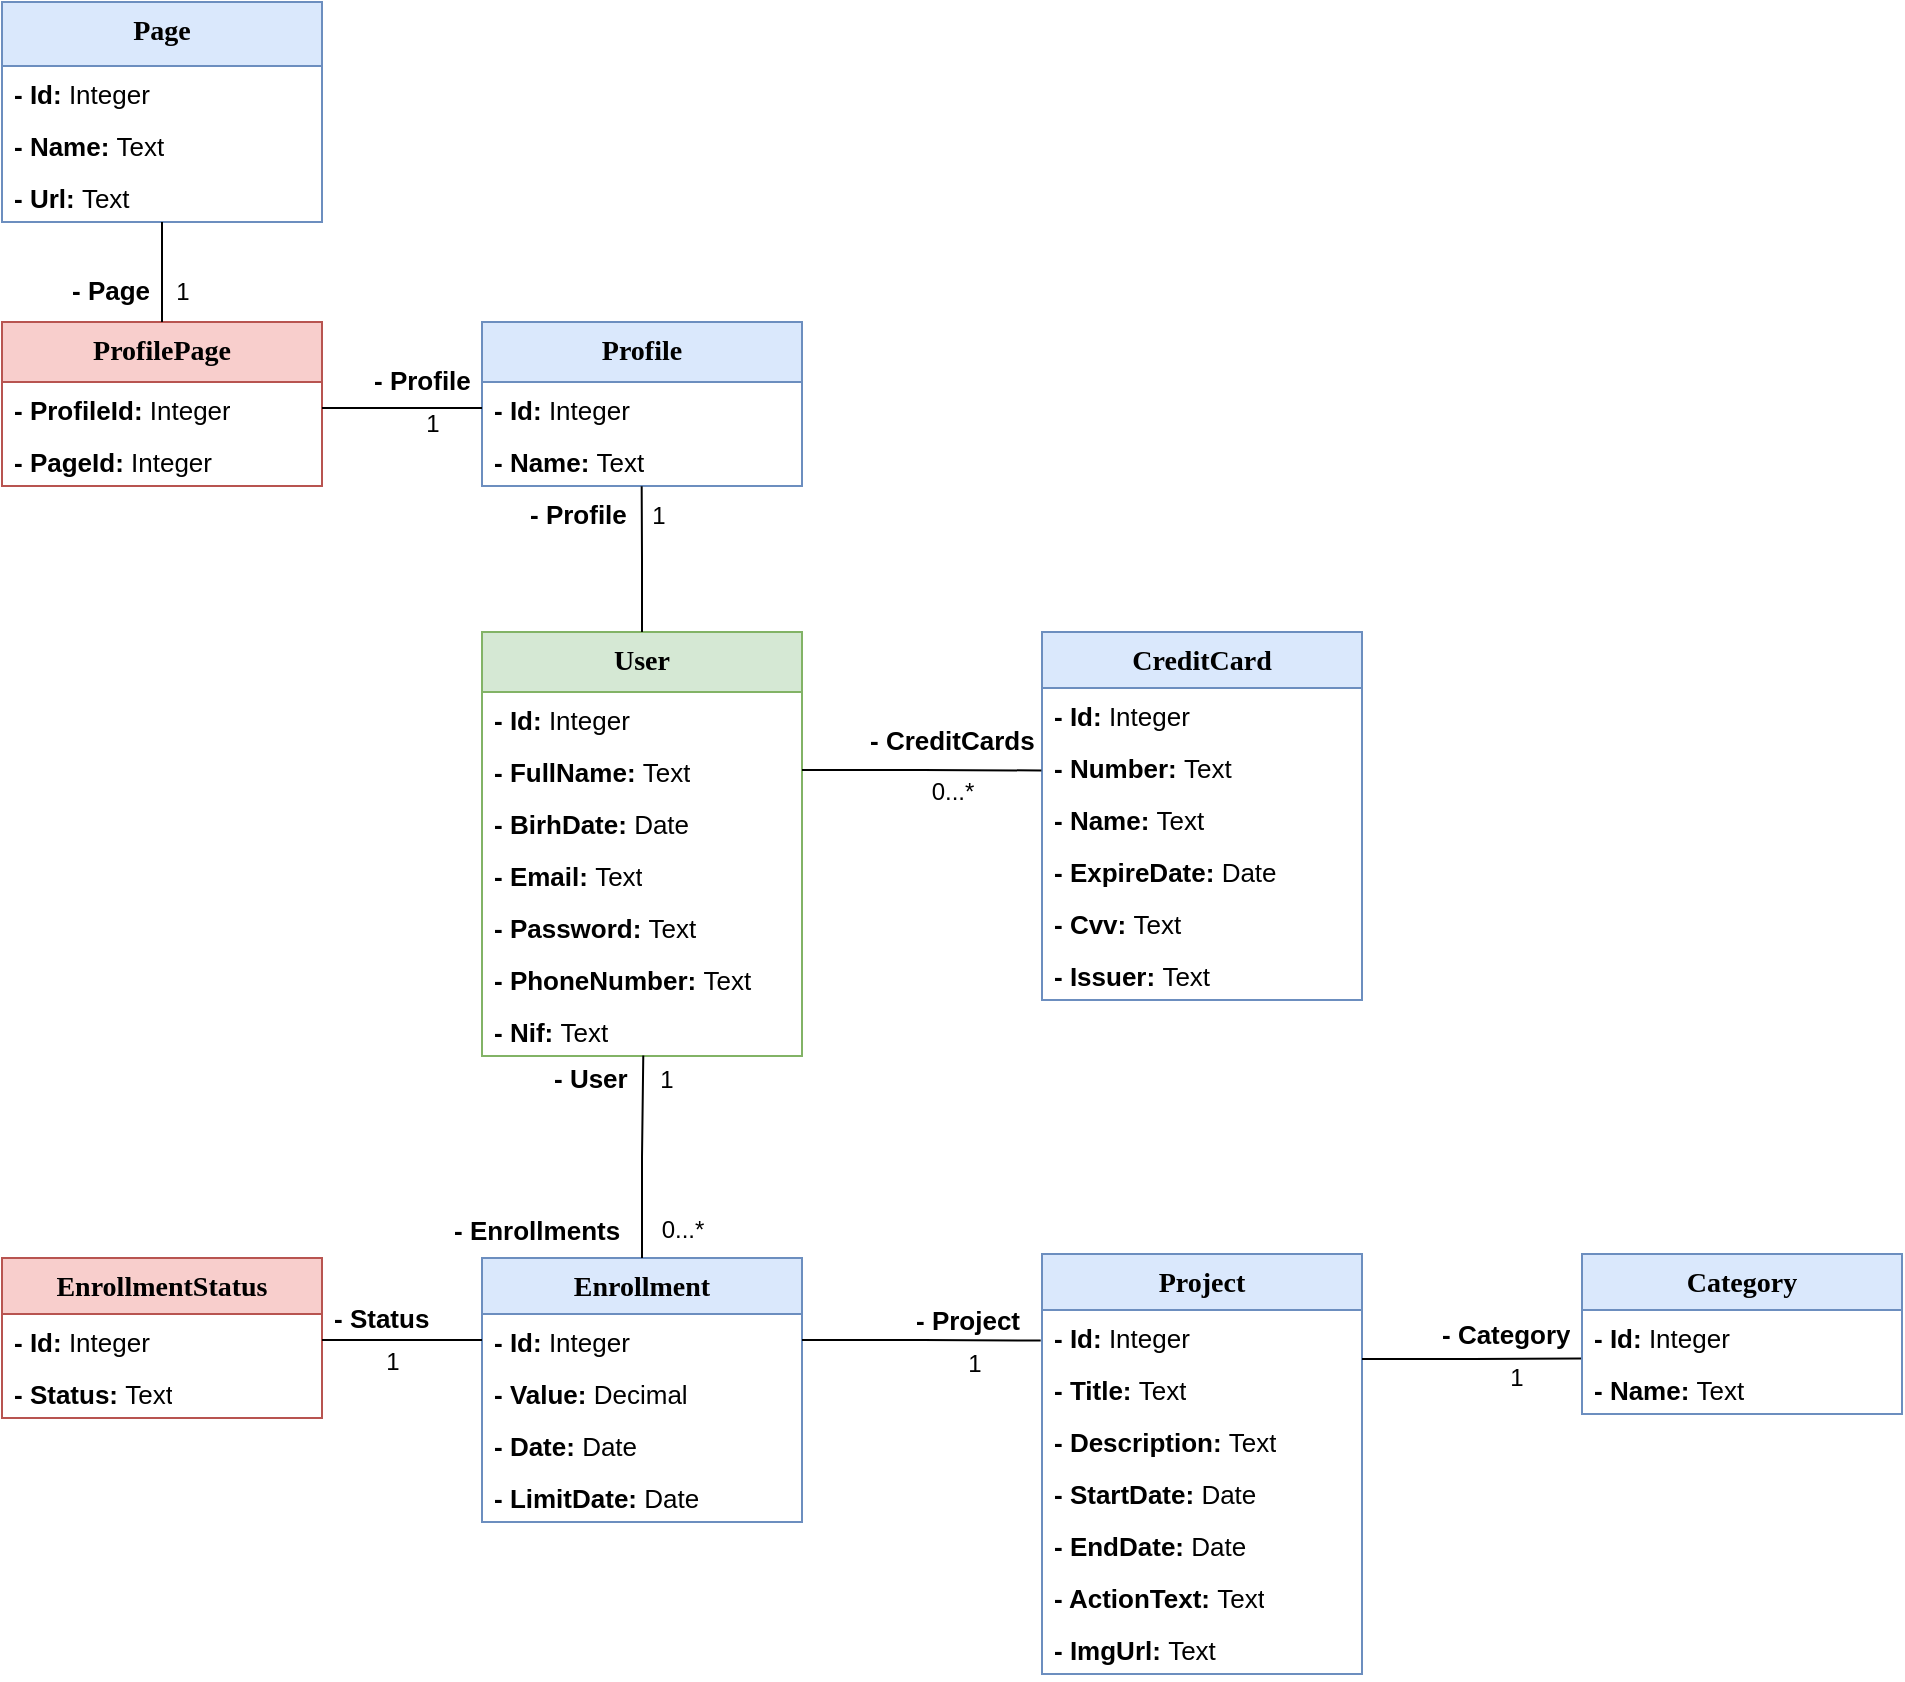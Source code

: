 <mxfile version="24.4.0" type="device">
  <diagram name="Página-1" id="xTLCnd_M59fMydqsBi_q">
    <mxGraphModel dx="1050" dy="621" grid="1" gridSize="10" guides="1" tooltips="1" connect="1" arrows="1" fold="1" page="1" pageScale="1" pageWidth="827" pageHeight="1169" math="0" shadow="0">
      <root>
        <mxCell id="0" />
        <mxCell id="1" parent="0" />
        <mxCell id="pDyTh3AD9YmEeETg7k1b-1" value="&lt;font style=&quot;font-size: 14px;&quot;&gt;User&lt;/font&gt;" style="swimlane;fontStyle=1;align=center;verticalAlign=top;childLayout=stackLayout;horizontal=1;startSize=30;horizontalStack=0;resizeParent=1;resizeParentMax=0;resizeLast=0;collapsible=1;marginBottom=0;whiteSpace=wrap;html=1;fontFamily=Comic Sans MS;fontSize=13;fillColor=#d5e8d4;strokeColor=#82b366;" parent="1" vertex="1">
          <mxGeometry x="300" y="325" width="160" height="212" as="geometry" />
        </mxCell>
        <mxCell id="pDyTh3AD9YmEeETg7k1b-2" value="&lt;b style=&quot;font-size: 13px;&quot;&gt;- Id:&lt;/b&gt;&amp;nbsp;Integer" style="text;strokeColor=none;fillColor=none;align=left;verticalAlign=top;spacingLeft=4;spacingRight=4;overflow=hidden;rotatable=0;points=[[0,0.5],[1,0.5]];portConstraint=eastwest;whiteSpace=wrap;html=1;fontSize=13;" parent="pDyTh3AD9YmEeETg7k1b-1" vertex="1">
          <mxGeometry y="30" width="160" height="26" as="geometry" />
        </mxCell>
        <mxCell id="pDyTh3AD9YmEeETg7k1b-18" value="&lt;b style=&quot;font-size: 13px;&quot;&gt;- FullName:&lt;/b&gt;&amp;nbsp;Text" style="text;strokeColor=none;fillColor=none;align=left;verticalAlign=top;spacingLeft=4;spacingRight=4;overflow=hidden;rotatable=0;points=[[0,0.5],[1,0.5]];portConstraint=eastwest;whiteSpace=wrap;html=1;fontSize=13;" parent="pDyTh3AD9YmEeETg7k1b-1" vertex="1">
          <mxGeometry y="56" width="160" height="26" as="geometry" />
        </mxCell>
        <mxCell id="pDyTh3AD9YmEeETg7k1b-19" value="&lt;b style=&quot;font-size: 13px;&quot;&gt;- BirhDate:&lt;/b&gt;&amp;nbsp;Date" style="text;strokeColor=none;fillColor=none;align=left;verticalAlign=top;spacingLeft=4;spacingRight=4;overflow=hidden;rotatable=0;points=[[0,0.5],[1,0.5]];portConstraint=eastwest;whiteSpace=wrap;html=1;fontSize=13;" parent="pDyTh3AD9YmEeETg7k1b-1" vertex="1">
          <mxGeometry y="82" width="160" height="26" as="geometry" />
        </mxCell>
        <mxCell id="QrDRU5Gdt4Wufpx7hzYx-3" value="&lt;b style=&quot;font-size: 13px;&quot;&gt;- Email:&lt;/b&gt;&amp;nbsp;Text" style="text;strokeColor=none;fillColor=none;align=left;verticalAlign=top;spacingLeft=4;spacingRight=4;overflow=hidden;rotatable=0;points=[[0,0.5],[1,0.5]];portConstraint=eastwest;whiteSpace=wrap;html=1;fontSize=13;" parent="pDyTh3AD9YmEeETg7k1b-1" vertex="1">
          <mxGeometry y="108" width="160" height="26" as="geometry" />
        </mxCell>
        <mxCell id="QrDRU5Gdt4Wufpx7hzYx-4" value="&lt;b style=&quot;font-size: 13px;&quot;&gt;- Password:&lt;/b&gt;&amp;nbsp;Text" style="text;strokeColor=none;fillColor=none;align=left;verticalAlign=top;spacingLeft=4;spacingRight=4;overflow=hidden;rotatable=0;points=[[0,0.5],[1,0.5]];portConstraint=eastwest;whiteSpace=wrap;html=1;fontSize=13;" parent="pDyTh3AD9YmEeETg7k1b-1" vertex="1">
          <mxGeometry y="134" width="160" height="26" as="geometry" />
        </mxCell>
        <mxCell id="pDyTh3AD9YmEeETg7k1b-20" value="&lt;b style=&quot;font-size: 13px;&quot;&gt;- PhoneNumber:&lt;/b&gt;&amp;nbsp;Text" style="text;strokeColor=none;fillColor=none;align=left;verticalAlign=top;spacingLeft=4;spacingRight=4;overflow=hidden;rotatable=0;points=[[0,0.5],[1,0.5]];portConstraint=eastwest;whiteSpace=wrap;html=1;fontSize=13;" parent="pDyTh3AD9YmEeETg7k1b-1" vertex="1">
          <mxGeometry y="160" width="160" height="26" as="geometry" />
        </mxCell>
        <mxCell id="pDyTh3AD9YmEeETg7k1b-21" value="&lt;b style=&quot;font-size: 13px;&quot;&gt;- Nif:&lt;/b&gt;&amp;nbsp;Text" style="text;strokeColor=none;fillColor=none;align=left;verticalAlign=top;spacingLeft=4;spacingRight=4;overflow=hidden;rotatable=0;points=[[0,0.5],[1,0.5]];portConstraint=eastwest;whiteSpace=wrap;html=1;fontSize=13;" parent="pDyTh3AD9YmEeETg7k1b-1" vertex="1">
          <mxGeometry y="186" width="160" height="26" as="geometry" />
        </mxCell>
        <mxCell id="pDyTh3AD9YmEeETg7k1b-5" value="&lt;font style=&quot;font-size: 14px;&quot;&gt;Profile&lt;/font&gt;" style="swimlane;fontStyle=1;align=center;verticalAlign=top;childLayout=stackLayout;horizontal=1;startSize=30;horizontalStack=0;resizeParent=1;resizeParentMax=0;resizeLast=0;collapsible=1;marginBottom=0;whiteSpace=wrap;html=1;fontFamily=Comic Sans MS;fontSize=13;fillColor=#dae8fc;strokeColor=#6c8ebf;" parent="1" vertex="1">
          <mxGeometry x="300" y="170" width="160" height="82" as="geometry" />
        </mxCell>
        <mxCell id="pDyTh3AD9YmEeETg7k1b-6" value="&lt;b style=&quot;font-size: 13px;&quot;&gt;- Id:&lt;/b&gt;&amp;nbsp;Integer" style="text;strokeColor=none;fillColor=none;align=left;verticalAlign=top;spacingLeft=4;spacingRight=4;overflow=hidden;rotatable=0;points=[[0,0.5],[1,0.5]];portConstraint=eastwest;whiteSpace=wrap;html=1;fontSize=13;" parent="pDyTh3AD9YmEeETg7k1b-5" vertex="1">
          <mxGeometry y="30" width="160" height="26" as="geometry" />
        </mxCell>
        <mxCell id="pDyTh3AD9YmEeETg7k1b-22" value="&lt;b style=&quot;font-size: 13px;&quot;&gt;- Name:&lt;/b&gt;&amp;nbsp;Text" style="text;strokeColor=none;fillColor=none;align=left;verticalAlign=top;spacingLeft=4;spacingRight=4;overflow=hidden;rotatable=0;points=[[0,0.5],[1,0.5]];portConstraint=eastwest;whiteSpace=wrap;html=1;fontSize=13;" parent="pDyTh3AD9YmEeETg7k1b-5" vertex="1">
          <mxGeometry y="56" width="160" height="26" as="geometry" />
        </mxCell>
        <mxCell id="pDyTh3AD9YmEeETg7k1b-7" value="&lt;font style=&quot;font-size: 14px;&quot;&gt;Page&lt;/font&gt;" style="swimlane;fontStyle=1;align=center;verticalAlign=top;childLayout=stackLayout;horizontal=1;startSize=32;horizontalStack=0;resizeParent=1;resizeParentMax=0;resizeLast=0;collapsible=1;marginBottom=0;whiteSpace=wrap;html=1;fontFamily=Comic Sans MS;fontSize=13;fillColor=#dae8fc;strokeColor=#6c8ebf;" parent="1" vertex="1">
          <mxGeometry x="60" y="10" width="160" height="110" as="geometry" />
        </mxCell>
        <mxCell id="pDyTh3AD9YmEeETg7k1b-8" value="&lt;b style=&quot;font-size: 13px;&quot;&gt;- Id:&lt;/b&gt;&amp;nbsp;Integer" style="text;strokeColor=none;fillColor=none;align=left;verticalAlign=top;spacingLeft=4;spacingRight=4;overflow=hidden;rotatable=0;points=[[0,0.5],[1,0.5]];portConstraint=eastwest;whiteSpace=wrap;html=1;fontSize=13;" parent="pDyTh3AD9YmEeETg7k1b-7" vertex="1">
          <mxGeometry y="32" width="160" height="26" as="geometry" />
        </mxCell>
        <mxCell id="pDyTh3AD9YmEeETg7k1b-24" value="&lt;b style=&quot;font-size: 13px;&quot;&gt;- Name:&lt;/b&gt;&amp;nbsp;Text" style="text;strokeColor=none;fillColor=none;align=left;verticalAlign=top;spacingLeft=4;spacingRight=4;overflow=hidden;rotatable=0;points=[[0,0.5],[1,0.5]];portConstraint=eastwest;whiteSpace=wrap;html=1;fontSize=13;" parent="pDyTh3AD9YmEeETg7k1b-7" vertex="1">
          <mxGeometry y="58" width="160" height="26" as="geometry" />
        </mxCell>
        <mxCell id="pDyTh3AD9YmEeETg7k1b-25" value="&lt;b style=&quot;font-size: 13px;&quot;&gt;- Url:&lt;/b&gt;&amp;nbsp;Text" style="text;strokeColor=none;fillColor=none;align=left;verticalAlign=top;spacingLeft=4;spacingRight=4;overflow=hidden;rotatable=0;points=[[0,0.5],[1,0.5]];portConstraint=eastwest;whiteSpace=wrap;html=1;fontSize=13;" parent="pDyTh3AD9YmEeETg7k1b-7" vertex="1">
          <mxGeometry y="84" width="160" height="26" as="geometry" />
        </mxCell>
        <mxCell id="pDyTh3AD9YmEeETg7k1b-9" value="&lt;font style=&quot;font-size: 14px;&quot;&gt;ProfilePage&lt;/font&gt;" style="swimlane;fontStyle=1;align=center;verticalAlign=top;childLayout=stackLayout;horizontal=1;startSize=30;horizontalStack=0;resizeParent=1;resizeParentMax=0;resizeLast=0;collapsible=1;marginBottom=0;whiteSpace=wrap;html=1;fontFamily=Comic Sans MS;fontSize=13;fillColor=#f8cecc;strokeColor=#b85450;" parent="1" vertex="1">
          <mxGeometry x="60" y="170" width="160" height="82" as="geometry" />
        </mxCell>
        <mxCell id="pDyTh3AD9YmEeETg7k1b-10" value="&lt;b style=&quot;font-size: 13px;&quot;&gt;- ProfileId:&lt;/b&gt;&amp;nbsp;Integer" style="text;strokeColor=none;fillColor=none;align=left;verticalAlign=top;spacingLeft=4;spacingRight=4;overflow=hidden;rotatable=0;points=[[0,0.5],[1,0.5]];portConstraint=eastwest;whiteSpace=wrap;html=1;fontSize=13;" parent="pDyTh3AD9YmEeETg7k1b-9" vertex="1">
          <mxGeometry y="30" width="160" height="26" as="geometry" />
        </mxCell>
        <mxCell id="pDyTh3AD9YmEeETg7k1b-23" value="&lt;b style=&quot;font-size: 13px;&quot;&gt;- PageId:&lt;/b&gt;&amp;nbsp;Integer" style="text;strokeColor=none;fillColor=none;align=left;verticalAlign=top;spacingLeft=4;spacingRight=4;overflow=hidden;rotatable=0;points=[[0,0.5],[1,0.5]];portConstraint=eastwest;whiteSpace=wrap;html=1;fontSize=13;" parent="pDyTh3AD9YmEeETg7k1b-9" vertex="1">
          <mxGeometry y="56" width="160" height="26" as="geometry" />
        </mxCell>
        <mxCell id="pDyTh3AD9YmEeETg7k1b-11" value="&lt;font style=&quot;font-size: 14px;&quot;&gt;CreditCard&lt;/font&gt;" style="swimlane;fontStyle=1;align=center;verticalAlign=top;childLayout=stackLayout;horizontal=1;startSize=28;horizontalStack=0;resizeParent=1;resizeParentMax=0;resizeLast=0;collapsible=1;marginBottom=0;whiteSpace=wrap;html=1;fontFamily=Comic Sans MS;fontSize=13;fillColor=#dae8fc;strokeColor=#6c8ebf;" parent="1" vertex="1">
          <mxGeometry x="580" y="325" width="160" height="184" as="geometry" />
        </mxCell>
        <mxCell id="pDyTh3AD9YmEeETg7k1b-12" value="&lt;b style=&quot;font-size: 13px;&quot;&gt;- Id:&lt;/b&gt;&amp;nbsp;Integer" style="text;strokeColor=none;fillColor=none;align=left;verticalAlign=top;spacingLeft=4;spacingRight=4;overflow=hidden;rotatable=0;points=[[0,0.5],[1,0.5]];portConstraint=eastwest;whiteSpace=wrap;html=1;fontSize=13;" parent="pDyTh3AD9YmEeETg7k1b-11" vertex="1">
          <mxGeometry y="28" width="160" height="26" as="geometry" />
        </mxCell>
        <mxCell id="pDyTh3AD9YmEeETg7k1b-42" value="&lt;b style=&quot;font-size: 13px;&quot;&gt;- Number:&lt;/b&gt;&amp;nbsp;Text" style="text;strokeColor=none;fillColor=none;align=left;verticalAlign=top;spacingLeft=4;spacingRight=4;overflow=hidden;rotatable=0;points=[[0,0.5],[1,0.5]];portConstraint=eastwest;whiteSpace=wrap;html=1;fontSize=13;" parent="pDyTh3AD9YmEeETg7k1b-11" vertex="1">
          <mxGeometry y="54" width="160" height="26" as="geometry" />
        </mxCell>
        <mxCell id="pDyTh3AD9YmEeETg7k1b-43" value="&lt;b style=&quot;font-size: 13px;&quot;&gt;- Name:&lt;/b&gt;&amp;nbsp;Text" style="text;strokeColor=none;fillColor=none;align=left;verticalAlign=top;spacingLeft=4;spacingRight=4;overflow=hidden;rotatable=0;points=[[0,0.5],[1,0.5]];portConstraint=eastwest;whiteSpace=wrap;html=1;fontSize=13;" parent="pDyTh3AD9YmEeETg7k1b-11" vertex="1">
          <mxGeometry y="80" width="160" height="26" as="geometry" />
        </mxCell>
        <mxCell id="pDyTh3AD9YmEeETg7k1b-70" value="&lt;b style=&quot;font-size: 13px;&quot;&gt;- ExpireDate:&lt;/b&gt;&amp;nbsp;Date" style="text;strokeColor=none;fillColor=none;align=left;verticalAlign=top;spacingLeft=4;spacingRight=4;overflow=hidden;rotatable=0;points=[[0,0.5],[1,0.5]];portConstraint=eastwest;whiteSpace=wrap;html=1;fontSize=13;" parent="pDyTh3AD9YmEeETg7k1b-11" vertex="1">
          <mxGeometry y="106" width="160" height="26" as="geometry" />
        </mxCell>
        <mxCell id="pDyTh3AD9YmEeETg7k1b-69" value="&lt;b style=&quot;font-size: 13px;&quot;&gt;- Cvv:&lt;/b&gt;&amp;nbsp;Text" style="text;strokeColor=none;fillColor=none;align=left;verticalAlign=top;spacingLeft=4;spacingRight=4;overflow=hidden;rotatable=0;points=[[0,0.5],[1,0.5]];portConstraint=eastwest;whiteSpace=wrap;html=1;fontSize=13;" parent="pDyTh3AD9YmEeETg7k1b-11" vertex="1">
          <mxGeometry y="132" width="160" height="26" as="geometry" />
        </mxCell>
        <mxCell id="RDFkRr_1XFCxt_hYHB5b-1" value="&lt;b style=&quot;font-size: 13px;&quot;&gt;- Issuer:&lt;/b&gt;&amp;nbsp;Text" style="text;strokeColor=none;fillColor=none;align=left;verticalAlign=top;spacingLeft=4;spacingRight=4;overflow=hidden;rotatable=0;points=[[0,0.5],[1,0.5]];portConstraint=eastwest;whiteSpace=wrap;html=1;fontSize=13;" vertex="1" parent="pDyTh3AD9YmEeETg7k1b-11">
          <mxGeometry y="158" width="160" height="26" as="geometry" />
        </mxCell>
        <mxCell id="pDyTh3AD9YmEeETg7k1b-13" value="&lt;font style=&quot;font-size: 14px;&quot;&gt;Project&lt;/font&gt;" style="swimlane;fontStyle=1;align=center;verticalAlign=top;childLayout=stackLayout;horizontal=1;startSize=28;horizontalStack=0;resizeParent=1;resizeParentMax=0;resizeLast=0;collapsible=1;marginBottom=0;whiteSpace=wrap;html=1;fontFamily=Comic Sans MS;fontSize=13;fillColor=#dae8fc;strokeColor=#6c8ebf;" parent="1" vertex="1">
          <mxGeometry x="580" y="636" width="160" height="210" as="geometry" />
        </mxCell>
        <mxCell id="pDyTh3AD9YmEeETg7k1b-14" value="&lt;b style=&quot;font-size: 13px;&quot;&gt;- Id:&lt;/b&gt;&amp;nbsp;Integer" style="text;strokeColor=none;fillColor=none;align=left;verticalAlign=top;spacingLeft=4;spacingRight=4;overflow=hidden;rotatable=0;points=[[0,0.5],[1,0.5]];portConstraint=eastwest;whiteSpace=wrap;html=1;fontSize=13;" parent="pDyTh3AD9YmEeETg7k1b-13" vertex="1">
          <mxGeometry y="28" width="160" height="26" as="geometry" />
        </mxCell>
        <mxCell id="pDyTh3AD9YmEeETg7k1b-55" value="&lt;b style=&quot;font-size: 13px;&quot;&gt;- Title:&lt;/b&gt;&amp;nbsp;Text" style="text;strokeColor=none;fillColor=none;align=left;verticalAlign=top;spacingLeft=4;spacingRight=4;overflow=hidden;rotatable=0;points=[[0,0.5],[1,0.5]];portConstraint=eastwest;whiteSpace=wrap;html=1;fontSize=13;" parent="pDyTh3AD9YmEeETg7k1b-13" vertex="1">
          <mxGeometry y="54" width="160" height="26" as="geometry" />
        </mxCell>
        <mxCell id="pDyTh3AD9YmEeETg7k1b-56" value="&lt;b style=&quot;font-size: 13px;&quot;&gt;- Description:&lt;/b&gt;&amp;nbsp;Text" style="text;strokeColor=none;fillColor=none;align=left;verticalAlign=top;spacingLeft=4;spacingRight=4;overflow=hidden;rotatable=0;points=[[0,0.5],[1,0.5]];portConstraint=eastwest;whiteSpace=wrap;html=1;fontSize=13;" parent="pDyTh3AD9YmEeETg7k1b-13" vertex="1">
          <mxGeometry y="80" width="160" height="26" as="geometry" />
        </mxCell>
        <mxCell id="pDyTh3AD9YmEeETg7k1b-57" value="&lt;b style=&quot;font-size: 13px;&quot;&gt;- StartDate:&lt;/b&gt;&amp;nbsp;Date" style="text;strokeColor=none;fillColor=none;align=left;verticalAlign=top;spacingLeft=4;spacingRight=4;overflow=hidden;rotatable=0;points=[[0,0.5],[1,0.5]];portConstraint=eastwest;whiteSpace=wrap;html=1;fontSize=13;" parent="pDyTh3AD9YmEeETg7k1b-13" vertex="1">
          <mxGeometry y="106" width="160" height="26" as="geometry" />
        </mxCell>
        <mxCell id="pDyTh3AD9YmEeETg7k1b-58" value="&lt;b style=&quot;font-size: 13px;&quot;&gt;- EndDate:&lt;/b&gt;&amp;nbsp;Date" style="text;strokeColor=none;fillColor=none;align=left;verticalAlign=top;spacingLeft=4;spacingRight=4;overflow=hidden;rotatable=0;points=[[0,0.5],[1,0.5]];portConstraint=eastwest;whiteSpace=wrap;html=1;fontSize=13;" parent="pDyTh3AD9YmEeETg7k1b-13" vertex="1">
          <mxGeometry y="132" width="160" height="26" as="geometry" />
        </mxCell>
        <mxCell id="pDyTh3AD9YmEeETg7k1b-73" value="&lt;b style=&quot;font-size: 13px;&quot;&gt;- ActionText:&lt;/b&gt;&amp;nbsp;Text" style="text;strokeColor=none;fillColor=none;align=left;verticalAlign=top;spacingLeft=4;spacingRight=4;overflow=hidden;rotatable=0;points=[[0,0.5],[1,0.5]];portConstraint=eastwest;whiteSpace=wrap;html=1;fontSize=13;" parent="pDyTh3AD9YmEeETg7k1b-13" vertex="1">
          <mxGeometry y="158" width="160" height="26" as="geometry" />
        </mxCell>
        <mxCell id="pDyTh3AD9YmEeETg7k1b-74" value="&lt;b style=&quot;font-size: 13px;&quot;&gt;- ImgUrl:&lt;/b&gt;&amp;nbsp;Text" style="text;strokeColor=none;fillColor=none;align=left;verticalAlign=top;spacingLeft=4;spacingRight=4;overflow=hidden;rotatable=0;points=[[0,0.5],[1,0.5]];portConstraint=eastwest;whiteSpace=wrap;html=1;fontSize=13;" parent="pDyTh3AD9YmEeETg7k1b-13" vertex="1">
          <mxGeometry y="184" width="160" height="26" as="geometry" />
        </mxCell>
        <mxCell id="pDyTh3AD9YmEeETg7k1b-15" value="&lt;font style=&quot;font-size: 14px;&quot;&gt;Enrollment&lt;/font&gt;" style="swimlane;fontStyle=1;align=center;verticalAlign=top;childLayout=stackLayout;horizontal=1;startSize=28;horizontalStack=0;resizeParent=1;resizeParentMax=0;resizeLast=0;collapsible=1;marginBottom=0;whiteSpace=wrap;html=1;fontFamily=Comic Sans MS;fontSize=13;fillColor=#dae8fc;strokeColor=#6c8ebf;" parent="1" vertex="1">
          <mxGeometry x="300" y="638" width="160" height="132" as="geometry" />
        </mxCell>
        <mxCell id="pDyTh3AD9YmEeETg7k1b-16" value="&lt;b style=&quot;font-size: 13px;&quot;&gt;- Id:&lt;/b&gt;&amp;nbsp;Integer" style="text;strokeColor=none;fillColor=none;align=left;verticalAlign=top;spacingLeft=4;spacingRight=4;overflow=hidden;rotatable=0;points=[[0,0.5],[1,0.5]];portConstraint=eastwest;whiteSpace=wrap;html=1;fontSize=13;" parent="pDyTh3AD9YmEeETg7k1b-15" vertex="1">
          <mxGeometry y="28" width="160" height="26" as="geometry" />
        </mxCell>
        <mxCell id="qMd0-2EHVS-aVHU0qn0F-8" value="&lt;b style=&quot;font-size: 13px;&quot;&gt;- Value:&lt;/b&gt;&amp;nbsp;Decimal" style="text;strokeColor=none;fillColor=none;align=left;verticalAlign=top;spacingLeft=4;spacingRight=4;overflow=hidden;rotatable=0;points=[[0,0.5],[1,0.5]];portConstraint=eastwest;whiteSpace=wrap;html=1;fontSize=13;" parent="pDyTh3AD9YmEeETg7k1b-15" vertex="1">
          <mxGeometry y="54" width="160" height="26" as="geometry" />
        </mxCell>
        <mxCell id="pDyTh3AD9YmEeETg7k1b-60" value="&lt;b style=&quot;font-size: 13px;&quot;&gt;- Date:&lt;/b&gt;&amp;nbsp;Date" style="text;strokeColor=none;fillColor=none;align=left;verticalAlign=top;spacingLeft=4;spacingRight=4;overflow=hidden;rotatable=0;points=[[0,0.5],[1,0.5]];portConstraint=eastwest;whiteSpace=wrap;html=1;fontSize=13;" parent="pDyTh3AD9YmEeETg7k1b-15" vertex="1">
          <mxGeometry y="80" width="160" height="26" as="geometry" />
        </mxCell>
        <mxCell id="qMd0-2EHVS-aVHU0qn0F-6" value="&lt;b style=&quot;font-size: 13px;&quot;&gt;- LimitDate:&lt;/b&gt;&amp;nbsp;Date" style="text;strokeColor=none;fillColor=none;align=left;verticalAlign=top;spacingLeft=4;spacingRight=4;overflow=hidden;rotatable=0;points=[[0,0.5],[1,0.5]];portConstraint=eastwest;whiteSpace=wrap;html=1;fontSize=13;" parent="pDyTh3AD9YmEeETg7k1b-15" vertex="1">
          <mxGeometry y="106" width="160" height="26" as="geometry" />
        </mxCell>
        <mxCell id="pDyTh3AD9YmEeETg7k1b-29" style="edgeStyle=orthogonalEdgeStyle;rounded=0;orthogonalLoop=1;jettySize=auto;html=1;exitX=0.5;exitY=0;exitDx=0;exitDy=0;entryX=0.499;entryY=1.003;entryDx=0;entryDy=0;entryPerimeter=0;endArrow=none;endFill=0;" parent="1" source="pDyTh3AD9YmEeETg7k1b-1" target="pDyTh3AD9YmEeETg7k1b-22" edge="1">
          <mxGeometry relative="1" as="geometry" />
        </mxCell>
        <mxCell id="pDyTh3AD9YmEeETg7k1b-30" value="- Profile" style="text;strokeColor=none;fillColor=none;align=left;verticalAlign=top;spacingLeft=4;spacingRight=4;overflow=hidden;rotatable=0;points=[[0,0.5],[1,0.5]];portConstraint=eastwest;whiteSpace=wrap;html=1;fontSize=13;fontStyle=1" parent="1" vertex="1">
          <mxGeometry x="318" y="252" width="60" height="26" as="geometry" />
        </mxCell>
        <mxCell id="pDyTh3AD9YmEeETg7k1b-32" value="1" style="text;align=center;fontStyle=0;verticalAlign=middle;spacingLeft=3;spacingRight=3;strokeColor=none;rotatable=0;points=[[0,0.5],[1,0.5]];portConstraint=eastwest;html=1;" parent="1" vertex="1">
          <mxGeometry x="378" y="257" width="20" height="20" as="geometry" />
        </mxCell>
        <mxCell id="pDyTh3AD9YmEeETg7k1b-35" style="edgeStyle=orthogonalEdgeStyle;rounded=0;orthogonalLoop=1;jettySize=auto;html=1;exitX=0.5;exitY=0;exitDx=0;exitDy=0;entryX=0.5;entryY=1;entryDx=0;entryDy=0;entryPerimeter=0;endArrow=none;endFill=0;" parent="1" source="pDyTh3AD9YmEeETg7k1b-9" target="pDyTh3AD9YmEeETg7k1b-25" edge="1">
          <mxGeometry relative="1" as="geometry" />
        </mxCell>
        <mxCell id="pDyTh3AD9YmEeETg7k1b-36" value="- Page" style="text;strokeColor=none;fillColor=none;align=left;verticalAlign=top;spacingLeft=4;spacingRight=4;overflow=hidden;rotatable=0;points=[[0,0.5],[1,0.5]];portConstraint=eastwest;whiteSpace=wrap;html=1;fontSize=13;fontStyle=1" parent="1" vertex="1">
          <mxGeometry x="89" y="140" width="50" height="26" as="geometry" />
        </mxCell>
        <mxCell id="pDyTh3AD9YmEeETg7k1b-37" value="1" style="text;align=center;fontStyle=0;verticalAlign=middle;spacingLeft=3;spacingRight=3;strokeColor=none;rotatable=0;points=[[0,0.5],[1,0.5]];portConstraint=eastwest;html=1;" parent="1" vertex="1">
          <mxGeometry x="140" y="145" width="20" height="20" as="geometry" />
        </mxCell>
        <mxCell id="pDyTh3AD9YmEeETg7k1b-38" value="- Profile" style="text;strokeColor=none;fillColor=none;align=left;verticalAlign=top;spacingLeft=4;spacingRight=4;overflow=hidden;rotatable=0;points=[[0,0.5],[1,0.5]];portConstraint=eastwest;whiteSpace=wrap;html=1;fontSize=13;fontStyle=1" parent="1" vertex="1">
          <mxGeometry x="240" y="185" width="60" height="26" as="geometry" />
        </mxCell>
        <mxCell id="pDyTh3AD9YmEeETg7k1b-39" value="1" style="text;align=center;fontStyle=0;verticalAlign=middle;spacingLeft=3;spacingRight=3;strokeColor=none;rotatable=0;points=[[0,0.5],[1,0.5]];portConstraint=eastwest;html=1;" parent="1" vertex="1">
          <mxGeometry x="265" y="211" width="20" height="20" as="geometry" />
        </mxCell>
        <mxCell id="pDyTh3AD9YmEeETg7k1b-41" style="edgeStyle=orthogonalEdgeStyle;rounded=0;orthogonalLoop=1;jettySize=auto;html=1;exitX=1;exitY=0.5;exitDx=0;exitDy=0;entryX=0;entryY=0.5;entryDx=0;entryDy=0;endArrow=none;endFill=0;" parent="1" source="pDyTh3AD9YmEeETg7k1b-10" target="pDyTh3AD9YmEeETg7k1b-6" edge="1">
          <mxGeometry relative="1" as="geometry" />
        </mxCell>
        <mxCell id="pDyTh3AD9YmEeETg7k1b-46" style="edgeStyle=orthogonalEdgeStyle;rounded=0;orthogonalLoop=1;jettySize=auto;html=1;exitX=1;exitY=0.5;exitDx=0;exitDy=0;entryX=-0.002;entryY=0.586;entryDx=0;entryDy=0;entryPerimeter=0;endArrow=none;endFill=0;" parent="1" source="pDyTh3AD9YmEeETg7k1b-18" target="pDyTh3AD9YmEeETg7k1b-42" edge="1">
          <mxGeometry relative="1" as="geometry" />
        </mxCell>
        <mxCell id="pDyTh3AD9YmEeETg7k1b-47" value="- CreditCards" style="text;strokeColor=none;fillColor=none;align=left;verticalAlign=top;spacingLeft=4;spacingRight=4;overflow=hidden;rotatable=0;points=[[0,0.5],[1,0.5]];portConstraint=eastwest;whiteSpace=wrap;html=1;fontSize=13;fontStyle=1" parent="1" vertex="1">
          <mxGeometry x="488" y="365" width="100" height="26" as="geometry" />
        </mxCell>
        <mxCell id="pDyTh3AD9YmEeETg7k1b-48" value="0...*" style="text;align=center;fontStyle=0;verticalAlign=middle;spacingLeft=3;spacingRight=3;strokeColor=none;rotatable=0;points=[[0,0.5],[1,0.5]];portConstraint=eastwest;html=1;" parent="1" vertex="1">
          <mxGeometry x="525" y="395" width="20" height="20" as="geometry" />
        </mxCell>
        <mxCell id="pDyTh3AD9YmEeETg7k1b-51" value="- User" style="text;strokeColor=none;fillColor=none;align=left;verticalAlign=top;spacingLeft=4;spacingRight=4;overflow=hidden;rotatable=0;points=[[0,0.5],[1,0.5]];portConstraint=eastwest;whiteSpace=wrap;html=1;fontSize=13;fontStyle=1" parent="1" vertex="1">
          <mxGeometry x="330" y="534" width="52" height="26" as="geometry" />
        </mxCell>
        <mxCell id="pDyTh3AD9YmEeETg7k1b-52" value="1" style="text;align=center;fontStyle=0;verticalAlign=middle;spacingLeft=3;spacingRight=3;strokeColor=none;rotatable=0;points=[[0,0.5],[1,0.5]];portConstraint=eastwest;html=1;" parent="1" vertex="1">
          <mxGeometry x="382" y="539" width="20" height="20" as="geometry" />
        </mxCell>
        <mxCell id="pDyTh3AD9YmEeETg7k1b-53" value="- Project" style="text;strokeColor=none;fillColor=none;align=left;verticalAlign=top;spacingLeft=4;spacingRight=4;overflow=hidden;rotatable=0;points=[[0,0.5],[1,0.5]];portConstraint=eastwest;whiteSpace=wrap;html=1;fontSize=13;fontStyle=1" parent="1" vertex="1">
          <mxGeometry x="511" y="655" width="69" height="26" as="geometry" />
        </mxCell>
        <mxCell id="pDyTh3AD9YmEeETg7k1b-54" value="1" style="text;align=center;fontStyle=0;verticalAlign=middle;spacingLeft=3;spacingRight=3;strokeColor=none;rotatable=0;points=[[0,0.5],[1,0.5]];portConstraint=eastwest;html=1;" parent="1" vertex="1">
          <mxGeometry x="535.5" y="681" width="20" height="20" as="geometry" />
        </mxCell>
        <mxCell id="pDyTh3AD9YmEeETg7k1b-59" style="edgeStyle=orthogonalEdgeStyle;rounded=0;orthogonalLoop=1;jettySize=auto;html=1;entryX=-0.004;entryY=0.588;entryDx=0;entryDy=0;entryPerimeter=0;endArrow=none;endFill=0;" parent="1" source="pDyTh3AD9YmEeETg7k1b-16" target="pDyTh3AD9YmEeETg7k1b-14" edge="1">
          <mxGeometry relative="1" as="geometry">
            <mxPoint x="560" y="679" as="targetPoint" />
          </mxGeometry>
        </mxCell>
        <mxCell id="pDyTh3AD9YmEeETg7k1b-62" value="&lt;font style=&quot;font-size: 14px;&quot;&gt;EnrollmentStatus&lt;/font&gt;" style="swimlane;fontStyle=1;align=center;verticalAlign=top;childLayout=stackLayout;horizontal=1;startSize=28;horizontalStack=0;resizeParent=1;resizeParentMax=0;resizeLast=0;collapsible=1;marginBottom=0;whiteSpace=wrap;html=1;fontFamily=Comic Sans MS;fontSize=13;fillColor=#f8cecc;strokeColor=#b85450;" parent="1" vertex="1">
          <mxGeometry x="60" y="638" width="160" height="80" as="geometry" />
        </mxCell>
        <mxCell id="pDyTh3AD9YmEeETg7k1b-63" value="&lt;b style=&quot;font-size: 13px;&quot;&gt;- Id:&lt;/b&gt;&amp;nbsp;Integer" style="text;strokeColor=none;fillColor=none;align=left;verticalAlign=top;spacingLeft=4;spacingRight=4;overflow=hidden;rotatable=0;points=[[0,0.5],[1,0.5]];portConstraint=eastwest;whiteSpace=wrap;html=1;fontSize=13;" parent="pDyTh3AD9YmEeETg7k1b-62" vertex="1">
          <mxGeometry y="28" width="160" height="26" as="geometry" />
        </mxCell>
        <mxCell id="pDyTh3AD9YmEeETg7k1b-64" value="&lt;b style=&quot;font-size: 13px;&quot;&gt;- Status:&lt;/b&gt;&amp;nbsp;Text" style="text;strokeColor=none;fillColor=none;align=left;verticalAlign=top;spacingLeft=4;spacingRight=4;overflow=hidden;rotatable=0;points=[[0,0.5],[1,0.5]];portConstraint=eastwest;whiteSpace=wrap;html=1;fontSize=13;" parent="pDyTh3AD9YmEeETg7k1b-62" vertex="1">
          <mxGeometry y="54" width="160" height="26" as="geometry" />
        </mxCell>
        <mxCell id="pDyTh3AD9YmEeETg7k1b-66" style="edgeStyle=orthogonalEdgeStyle;rounded=0;orthogonalLoop=1;jettySize=auto;html=1;entryX=1;entryY=0.5;entryDx=0;entryDy=0;endArrow=none;endFill=0;" parent="1" source="pDyTh3AD9YmEeETg7k1b-16" target="pDyTh3AD9YmEeETg7k1b-63" edge="1">
          <mxGeometry relative="1" as="geometry" />
        </mxCell>
        <mxCell id="pDyTh3AD9YmEeETg7k1b-67" value="- Status" style="text;strokeColor=none;fillColor=none;align=left;verticalAlign=top;spacingLeft=4;spacingRight=4;overflow=hidden;rotatable=0;points=[[0,0.5],[1,0.5]];portConstraint=eastwest;whiteSpace=wrap;html=1;fontSize=13;fontStyle=1" parent="1" vertex="1">
          <mxGeometry x="220" y="654" width="69" height="26" as="geometry" />
        </mxCell>
        <mxCell id="pDyTh3AD9YmEeETg7k1b-68" value="1" style="text;align=center;fontStyle=0;verticalAlign=middle;spacingLeft=3;spacingRight=3;strokeColor=none;rotatable=0;points=[[0,0.5],[1,0.5]];portConstraint=eastwest;html=1;" parent="1" vertex="1">
          <mxGeometry x="244.5" y="680" width="20" height="20" as="geometry" />
        </mxCell>
        <mxCell id="pDyTh3AD9YmEeETg7k1b-71" value="- Enrollments" style="text;strokeColor=none;fillColor=none;align=left;verticalAlign=top;spacingLeft=4;spacingRight=4;overflow=hidden;rotatable=0;points=[[0,0.5],[1,0.5]];portConstraint=eastwest;whiteSpace=wrap;html=1;fontSize=13;fontStyle=1" parent="1" vertex="1">
          <mxGeometry x="280" y="610" width="100" height="26" as="geometry" />
        </mxCell>
        <mxCell id="pDyTh3AD9YmEeETg7k1b-72" value="0...*" style="text;align=center;fontStyle=0;verticalAlign=middle;spacingLeft=3;spacingRight=3;strokeColor=none;rotatable=0;points=[[0,0.5],[1,0.5]];portConstraint=eastwest;html=1;" parent="1" vertex="1">
          <mxGeometry x="390" y="614" width="20" height="20" as="geometry" />
        </mxCell>
        <mxCell id="QrDRU5Gdt4Wufpx7hzYx-5" style="edgeStyle=orthogonalEdgeStyle;rounded=0;orthogonalLoop=1;jettySize=auto;html=1;exitX=0.5;exitY=0;exitDx=0;exitDy=0;entryX=0.504;entryY=0.989;entryDx=0;entryDy=0;entryPerimeter=0;endArrow=none;endFill=0;" parent="1" source="pDyTh3AD9YmEeETg7k1b-15" target="pDyTh3AD9YmEeETg7k1b-21" edge="1">
          <mxGeometry relative="1" as="geometry" />
        </mxCell>
        <mxCell id="qMd0-2EHVS-aVHU0qn0F-2" value="&lt;font style=&quot;font-size: 14px;&quot;&gt;Category&lt;/font&gt;" style="swimlane;fontStyle=1;align=center;verticalAlign=top;childLayout=stackLayout;horizontal=1;startSize=28;horizontalStack=0;resizeParent=1;resizeParentMax=0;resizeLast=0;collapsible=1;marginBottom=0;whiteSpace=wrap;html=1;fontFamily=Comic Sans MS;fontSize=13;fillColor=#dae8fc;strokeColor=#6c8ebf;" parent="1" vertex="1">
          <mxGeometry x="850" y="636" width="160" height="80" as="geometry" />
        </mxCell>
        <mxCell id="qMd0-2EHVS-aVHU0qn0F-3" value="&lt;b style=&quot;font-size: 13px;&quot;&gt;- Id:&lt;/b&gt;&amp;nbsp;Integer" style="text;strokeColor=none;fillColor=none;align=left;verticalAlign=top;spacingLeft=4;spacingRight=4;overflow=hidden;rotatable=0;points=[[0,0.5],[1,0.5]];portConstraint=eastwest;whiteSpace=wrap;html=1;fontSize=13;" parent="qMd0-2EHVS-aVHU0qn0F-2" vertex="1">
          <mxGeometry y="28" width="160" height="26" as="geometry" />
        </mxCell>
        <mxCell id="qMd0-2EHVS-aVHU0qn0F-4" value="&lt;b style=&quot;font-size: 13px;&quot;&gt;- Name:&lt;/b&gt;&amp;nbsp;Text" style="text;strokeColor=none;fillColor=none;align=left;verticalAlign=top;spacingLeft=4;spacingRight=4;overflow=hidden;rotatable=0;points=[[0,0.5],[1,0.5]];portConstraint=eastwest;whiteSpace=wrap;html=1;fontSize=13;" parent="qMd0-2EHVS-aVHU0qn0F-2" vertex="1">
          <mxGeometry y="54" width="160" height="26" as="geometry" />
        </mxCell>
        <mxCell id="qMd0-2EHVS-aVHU0qn0F-1" value="&lt;b style=&quot;font-size: 13px;&quot;&gt;- Category&lt;/b&gt;" style="text;strokeColor=none;fillColor=none;align=left;verticalAlign=top;spacingLeft=4;spacingRight=4;overflow=hidden;rotatable=0;points=[[0,0.5],[1,0.5]];portConstraint=eastwest;whiteSpace=wrap;html=1;fontSize=13;" parent="1" vertex="1">
          <mxGeometry x="774" y="662" width="80" height="26" as="geometry" />
        </mxCell>
        <mxCell id="qMd0-2EHVS-aVHU0qn0F-5" style="edgeStyle=orthogonalEdgeStyle;rounded=0;orthogonalLoop=1;jettySize=auto;html=1;exitX=1;exitY=0.25;exitDx=0;exitDy=0;entryX=-0.003;entryY=0.934;entryDx=0;entryDy=0;entryPerimeter=0;endArrow=none;endFill=0;" parent="1" source="pDyTh3AD9YmEeETg7k1b-13" target="qMd0-2EHVS-aVHU0qn0F-3" edge="1">
          <mxGeometry relative="1" as="geometry" />
        </mxCell>
        <mxCell id="qMd0-2EHVS-aVHU0qn0F-7" value="1" style="text;align=center;fontStyle=0;verticalAlign=middle;spacingLeft=3;spacingRight=3;strokeColor=none;rotatable=0;points=[[0,0.5],[1,0.5]];portConstraint=eastwest;html=1;" parent="1" vertex="1">
          <mxGeometry x="807" y="688" width="20" height="20" as="geometry" />
        </mxCell>
      </root>
    </mxGraphModel>
  </diagram>
</mxfile>
